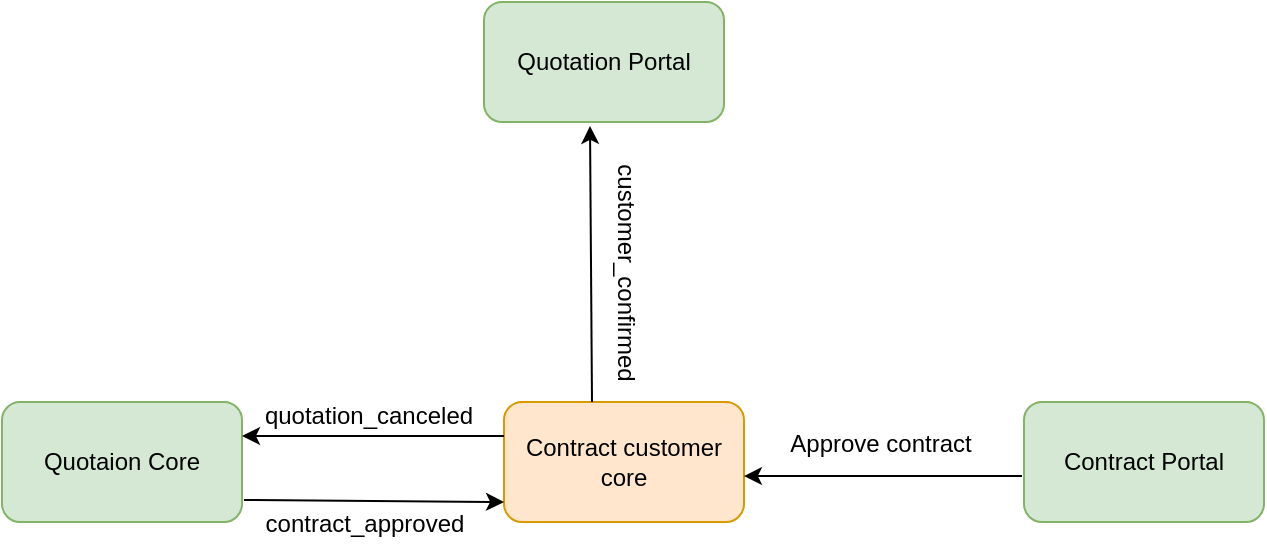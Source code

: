 <mxfile version="26.2.12">
  <diagram name="Page-1" id="NL9yd2esj91uVfJuHxYN">
    <mxGraphModel dx="1428" dy="777" grid="1" gridSize="10" guides="1" tooltips="1" connect="1" arrows="1" fold="1" page="1" pageScale="1" pageWidth="850" pageHeight="1100" math="0" shadow="0">
      <root>
        <mxCell id="0" />
        <mxCell id="1" parent="0" />
        <mxCell id="McsDUERmdcvL0akv_qJR-1" value="Quotation Portal" style="rounded=1;whiteSpace=wrap;html=1;fillColor=#d5e8d4;strokeColor=#82b366;" vertex="1" parent="1">
          <mxGeometry x="330" y="40" width="120" height="60" as="geometry" />
        </mxCell>
        <mxCell id="McsDUERmdcvL0akv_qJR-2" value="Contract customer core" style="rounded=1;whiteSpace=wrap;html=1;fillColor=#ffe6cc;strokeColor=#d79b00;" vertex="1" parent="1">
          <mxGeometry x="340" y="240" width="120" height="60" as="geometry" />
        </mxCell>
        <mxCell id="McsDUERmdcvL0akv_qJR-5" value="Contract Portal" style="rounded=1;whiteSpace=wrap;html=1;fillColor=#d5e8d4;strokeColor=#82b366;" vertex="1" parent="1">
          <mxGeometry x="600" y="240" width="120" height="60" as="geometry" />
        </mxCell>
        <mxCell id="McsDUERmdcvL0akv_qJR-7" value="" style="endArrow=classic;html=1;rounded=0;exitX=0.5;exitY=0;exitDx=0;exitDy=0;entryX=0.575;entryY=1.033;entryDx=0;entryDy=0;entryPerimeter=0;" edge="1" parent="1">
          <mxGeometry width="50" height="50" relative="1" as="geometry">
            <mxPoint x="384" y="240" as="sourcePoint" />
            <mxPoint x="383" y="101.98" as="targetPoint" />
          </mxGeometry>
        </mxCell>
        <mxCell id="McsDUERmdcvL0akv_qJR-9" value="customer_confirmed" style="text;html=1;align=center;verticalAlign=middle;resizable=0;points=[];autosize=1;strokeColor=none;fillColor=none;rotation=90;" vertex="1" parent="1">
          <mxGeometry x="336" y="160" width="130" height="30" as="geometry" />
        </mxCell>
        <mxCell id="McsDUERmdcvL0akv_qJR-12" value="Approve contract" style="text;html=1;align=center;verticalAlign=middle;resizable=0;points=[];autosize=1;strokeColor=none;fillColor=none;" vertex="1" parent="1">
          <mxGeometry x="473" y="246" width="110" height="30" as="geometry" />
        </mxCell>
        <mxCell id="McsDUERmdcvL0akv_qJR-13" value="" style="endArrow=classic;html=1;rounded=0;exitX=-0.025;exitY=0.617;exitDx=0;exitDy=0;exitPerimeter=0;entryX=0.983;entryY=0.617;entryDx=0;entryDy=0;entryPerimeter=0;" edge="1" parent="1">
          <mxGeometry width="50" height="50" relative="1" as="geometry">
            <mxPoint x="599" y="277.02" as="sourcePoint" />
            <mxPoint x="459.96" y="277.02" as="targetPoint" />
          </mxGeometry>
        </mxCell>
        <mxCell id="McsDUERmdcvL0akv_qJR-14" value="Quotaion Core" style="rounded=1;whiteSpace=wrap;html=1;fillColor=#d5e8d4;strokeColor=#82b366;" vertex="1" parent="1">
          <mxGeometry x="89" y="240" width="120" height="60" as="geometry" />
        </mxCell>
        <mxCell id="McsDUERmdcvL0akv_qJR-16" value="" style="endArrow=classic;html=1;rounded=0;entryX=0;entryY=0.25;entryDx=0;entryDy=0;" edge="1" parent="1">
          <mxGeometry width="50" height="50" relative="1" as="geometry">
            <mxPoint x="209.96" y="288.99" as="sourcePoint" />
            <mxPoint x="340" y="290" as="targetPoint" />
          </mxGeometry>
        </mxCell>
        <mxCell id="McsDUERmdcvL0akv_qJR-20" value="quotation_canceled" style="text;html=1;align=center;verticalAlign=middle;resizable=0;points=[];autosize=1;strokeColor=none;fillColor=none;" vertex="1" parent="1">
          <mxGeometry x="207" y="232" width="130" height="30" as="geometry" />
        </mxCell>
        <mxCell id="McsDUERmdcvL0akv_qJR-21" value="" style="endArrow=classic;html=1;rounded=0;entryX=1;entryY=0.75;entryDx=0;entryDy=0;exitX=0;exitY=0.75;exitDx=0;exitDy=0;" edge="1" parent="1">
          <mxGeometry width="50" height="50" relative="1" as="geometry">
            <mxPoint x="340" y="257" as="sourcePoint" />
            <mxPoint x="209" y="257" as="targetPoint" />
          </mxGeometry>
        </mxCell>
        <mxCell id="McsDUERmdcvL0akv_qJR-22" value="contract_approved" style="text;html=1;align=center;verticalAlign=middle;resizable=0;points=[];autosize=1;strokeColor=none;fillColor=none;" vertex="1" parent="1">
          <mxGeometry x="210" y="286" width="120" height="30" as="geometry" />
        </mxCell>
      </root>
    </mxGraphModel>
  </diagram>
</mxfile>
